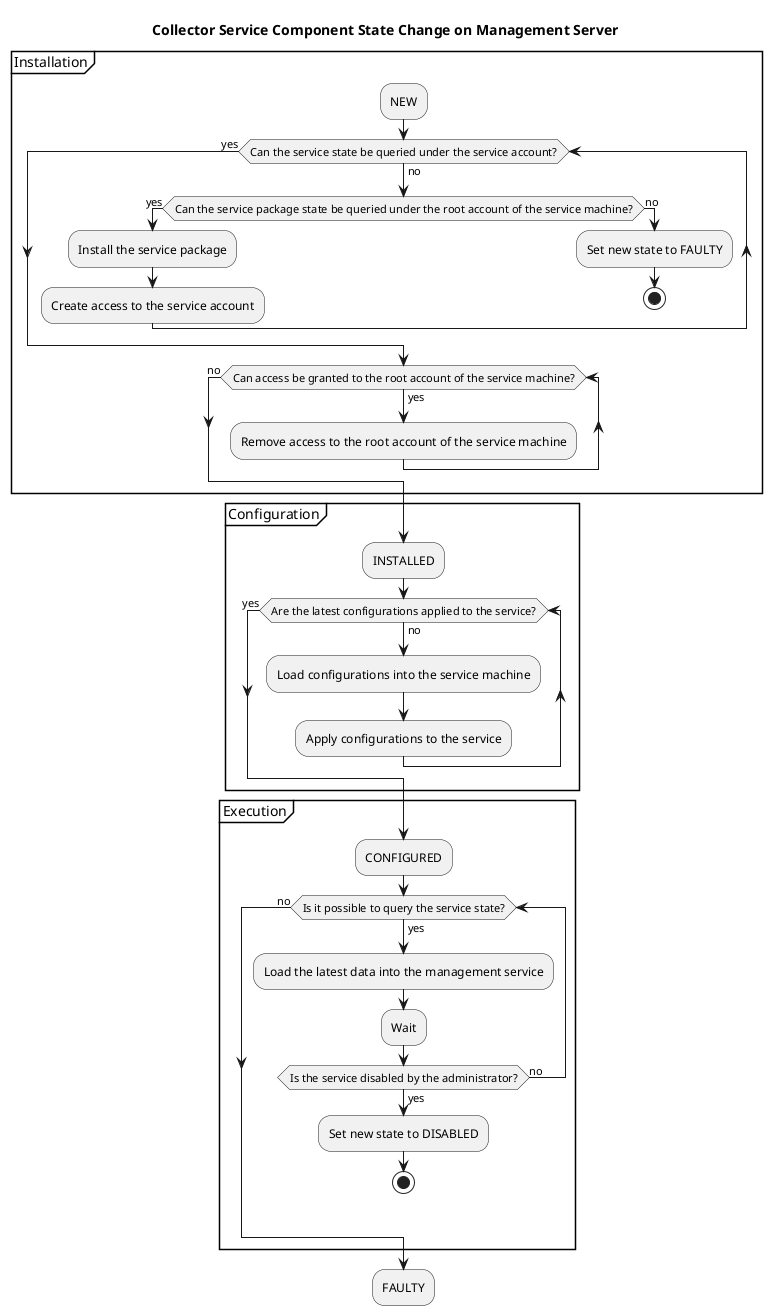 @startuml

Title Collector Service Component State Change on Management Server

partition Installation {
  :NEW;

    while (Can the service state be queried under the service account?) is (no)
      if (Can the service package state be queried under the root account of the service machine?) then (yes)
        :Install the service package;
        :Create access to the service account;
      else (no)
        :Set new state to FAULTY;
        stop
      endif
    endwhile (yes)

    while (Can access be granted to the root account of the service machine?) is (yes)
      :Remove access to the root account of the service machine;
    endwhile (no)
}

partition Configuration {
  :INSTALLED;
    while (Are the latest configurations applied to the service?) is (no)
      :Load configurations into the service machine;
      :Apply configurations to the service;
    endwhile (yes)
}

partition Execution {
  :CONFIGURED;
    while (Is it possible to query the service state?) is (yes)
      :Load the latest data into the management service;
      :Wait;
      if (Is the service disabled by the administrator?) then (yes)
        :Set new state to DISABLED;
        stop
      else (no)
      endif
    endwhile (no)
}

:FAULTY;

@enduml

